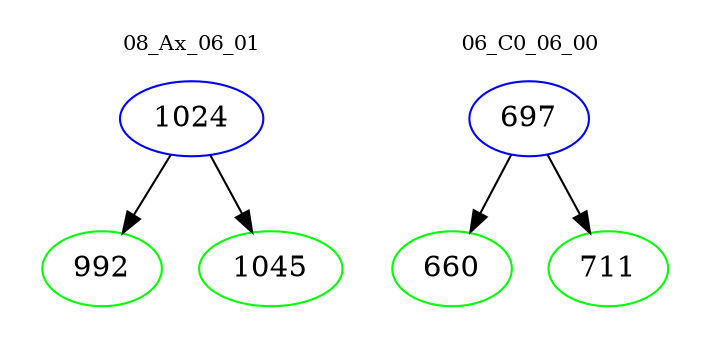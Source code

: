 digraph{
subgraph cluster_0 {
color = white
label = "08_Ax_06_01";
fontsize=10;
T0_1024 [label="1024", color="blue"]
T0_1024 -> T0_992 [color="black"]
T0_992 [label="992", color="green"]
T0_1024 -> T0_1045 [color="black"]
T0_1045 [label="1045", color="green"]
}
subgraph cluster_1 {
color = white
label = "06_C0_06_00";
fontsize=10;
T1_697 [label="697", color="blue"]
T1_697 -> T1_660 [color="black"]
T1_660 [label="660", color="green"]
T1_697 -> T1_711 [color="black"]
T1_711 [label="711", color="green"]
}
}
